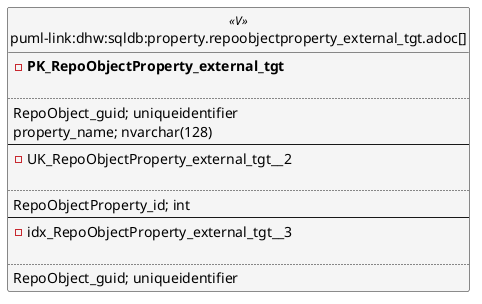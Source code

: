 @startuml
left to right direction
'top to bottom direction
hide circle
'avoide "." issues:
set namespaceSeparator none


skinparam class {
  BackgroundColor White
  BackgroundColor<<FN>> Yellow
  BackgroundColor<<FS>> Yellow
  BackgroundColor<<FT>> LightGray
  BackgroundColor<<IF>> Yellow
  BackgroundColor<<IS>> Yellow
  BackgroundColor<<P>> Aqua
  BackgroundColor<<PC>> Aqua
  BackgroundColor<<SN>> Yellow
  BackgroundColor<<SO>> SlateBlue
  BackgroundColor<<TF>> LightGray
  BackgroundColor<<TR>> Tomato
  BackgroundColor<<U>> White
  BackgroundColor<<V>> WhiteSmoke
  BackgroundColor<<X>> Aqua
  BackgroundColor<<external>> AliceBlue
}


entity "puml-link:dhw:sqldb:property.repoobjectproperty_external_tgt.adoc[]" as property.RepoObjectProperty_external_tgt << V >> {
- **PK_RepoObjectProperty_external_tgt**

..
RepoObject_guid; uniqueidentifier
property_name; nvarchar(128)
--
- UK_RepoObjectProperty_external_tgt__2

..
RepoObjectProperty_id; int
--
- idx_RepoObjectProperty_external_tgt__3

..
RepoObject_guid; uniqueidentifier
}


@enduml

